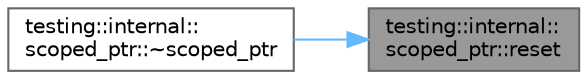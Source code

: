 digraph "testing::internal::scoped_ptr::reset"
{
 // LATEX_PDF_SIZE
  bgcolor="transparent";
  edge [fontname=Helvetica,fontsize=10,labelfontname=Helvetica,labelfontsize=10];
  node [fontname=Helvetica,fontsize=10,shape=box,height=0.2,width=0.4];
  rankdir="RL";
  Node1 [id="Node000001",label="testing::internal::\lscoped_ptr::reset",height=0.2,width=0.4,color="gray40", fillcolor="grey60", style="filled", fontcolor="black",tooltip=" "];
  Node1 -> Node2 [id="edge1_Node000001_Node000002",dir="back",color="steelblue1",style="solid",tooltip=" "];
  Node2 [id="Node000002",label="testing::internal::\lscoped_ptr::~scoped_ptr",height=0.2,width=0.4,color="grey40", fillcolor="white", style="filled",URL="$classtesting_1_1internal_1_1scoped__ptr.html#ab721de9bf4369f002fb563e82352ee36",tooltip=" "];
}
